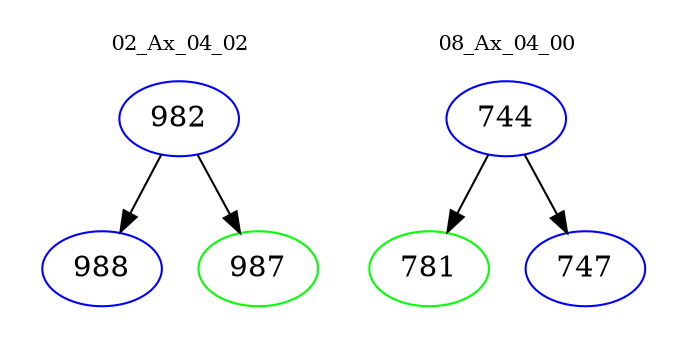 digraph{
subgraph cluster_0 {
color = white
label = "02_Ax_04_02";
fontsize=10;
T0_982 [label="982", color="blue"]
T0_982 -> T0_988 [color="black"]
T0_988 [label="988", color="blue"]
T0_982 -> T0_987 [color="black"]
T0_987 [label="987", color="green"]
}
subgraph cluster_1 {
color = white
label = "08_Ax_04_00";
fontsize=10;
T1_744 [label="744", color="blue"]
T1_744 -> T1_781 [color="black"]
T1_781 [label="781", color="green"]
T1_744 -> T1_747 [color="black"]
T1_747 [label="747", color="blue"]
}
}

